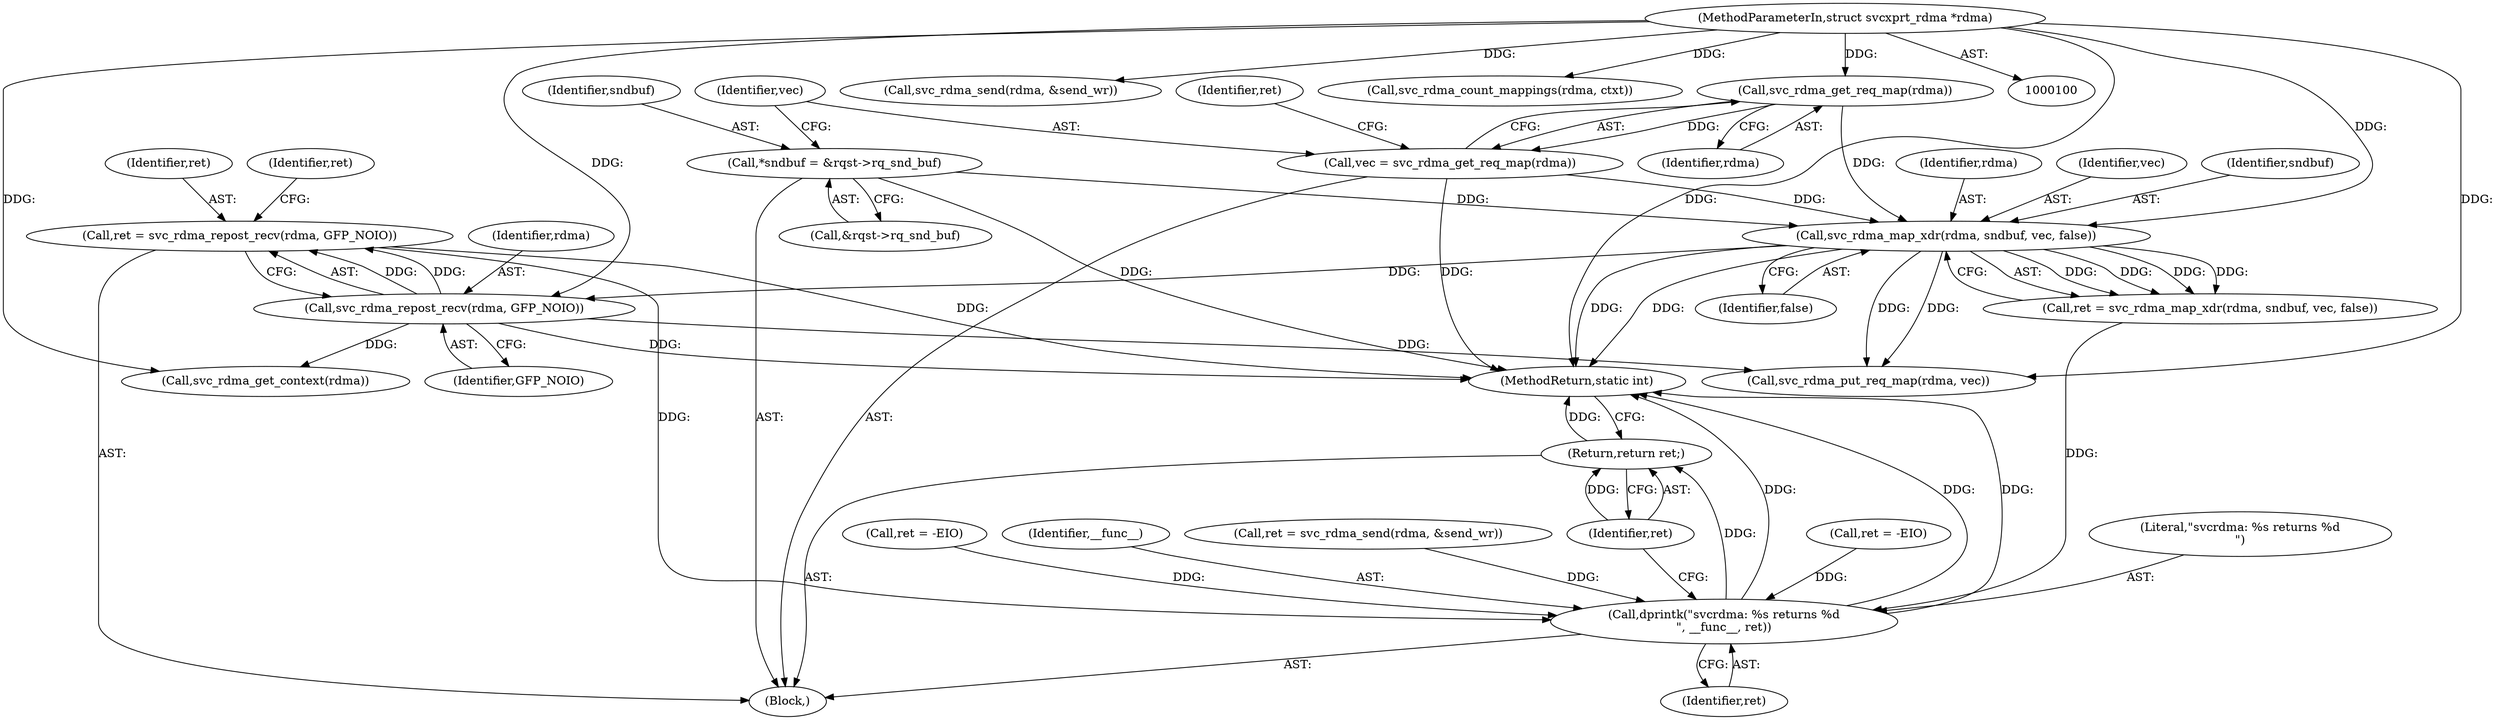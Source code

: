 digraph "1_linux_c70422f760c120480fee4de6c38804c72aa26bc1_22@API" {
"1000129" [label="(Call,ret = svc_rdma_repost_recv(rdma, GFP_NOIO))"];
"1000131" [label="(Call,svc_rdma_repost_recv(rdma, GFP_NOIO))"];
"1000121" [label="(Call,svc_rdma_map_xdr(rdma, sndbuf, vec, false))"];
"1000117" [label="(Call,svc_rdma_get_req_map(rdma))"];
"1000101" [label="(MethodParameterIn,struct svcxprt_rdma *rdma)"];
"1000105" [label="(Call,*sndbuf = &rqst->rq_snd_buf)"];
"1000115" [label="(Call,vec = svc_rdma_get_req_map(rdma))"];
"1000293" [label="(Call,dprintk(\"svcrdma: %s returns %d\n\", __func__, ret))"];
"1000297" [label="(Return,return ret;)"];
"1000139" [label="(Call,svc_rdma_get_context(rdma))"];
"1000224" [label="(Call,ret = -EIO)"];
"1000122" [label="(Identifier,rdma)"];
"1000294" [label="(Literal,\"svcrdma: %s returns %d\n\")"];
"1000130" [label="(Identifier,ret)"];
"1000297" [label="(Return,return ret;)"];
"1000284" [label="(Call,ret = -EIO)"];
"1000117" [label="(Call,svc_rdma_get_req_map(rdma))"];
"1000277" [label="(Call,svc_rdma_send(rdma, &send_wr))"];
"1000295" [label="(Identifier,__func__)"];
"1000120" [label="(Identifier,ret)"];
"1000101" [label="(MethodParameterIn,struct svcxprt_rdma *rdma)"];
"1000290" [label="(Call,svc_rdma_put_req_map(rdma, vec))"];
"1000119" [label="(Call,ret = svc_rdma_map_xdr(rdma, sndbuf, vec, false))"];
"1000118" [label="(Identifier,rdma)"];
"1000135" [label="(Identifier,ret)"];
"1000298" [label="(Identifier,ret)"];
"1000124" [label="(Identifier,vec)"];
"1000129" [label="(Call,ret = svc_rdma_repost_recv(rdma, GFP_NOIO))"];
"1000133" [label="(Identifier,GFP_NOIO)"];
"1000229" [label="(Call,svc_rdma_count_mappings(rdma, ctxt))"];
"1000131" [label="(Call,svc_rdma_repost_recv(rdma, GFP_NOIO))"];
"1000107" [label="(Call,&rqst->rq_snd_buf)"];
"1000125" [label="(Identifier,false)"];
"1000293" [label="(Call,dprintk(\"svcrdma: %s returns %d\n\", __func__, ret))"];
"1000103" [label="(Block,)"];
"1000106" [label="(Identifier,sndbuf)"];
"1000275" [label="(Call,ret = svc_rdma_send(rdma, &send_wr))"];
"1000116" [label="(Identifier,vec)"];
"1000115" [label="(Call,vec = svc_rdma_get_req_map(rdma))"];
"1000306" [label="(MethodReturn,static int)"];
"1000132" [label="(Identifier,rdma)"];
"1000105" [label="(Call,*sndbuf = &rqst->rq_snd_buf)"];
"1000121" [label="(Call,svc_rdma_map_xdr(rdma, sndbuf, vec, false))"];
"1000123" [label="(Identifier,sndbuf)"];
"1000296" [label="(Identifier,ret)"];
"1000129" -> "1000103"  [label="AST: "];
"1000129" -> "1000131"  [label="CFG: "];
"1000130" -> "1000129"  [label="AST: "];
"1000131" -> "1000129"  [label="AST: "];
"1000135" -> "1000129"  [label="CFG: "];
"1000129" -> "1000306"  [label="DDG: "];
"1000131" -> "1000129"  [label="DDG: "];
"1000131" -> "1000129"  [label="DDG: "];
"1000129" -> "1000293"  [label="DDG: "];
"1000131" -> "1000133"  [label="CFG: "];
"1000132" -> "1000131"  [label="AST: "];
"1000133" -> "1000131"  [label="AST: "];
"1000131" -> "1000306"  [label="DDG: "];
"1000121" -> "1000131"  [label="DDG: "];
"1000101" -> "1000131"  [label="DDG: "];
"1000131" -> "1000139"  [label="DDG: "];
"1000131" -> "1000290"  [label="DDG: "];
"1000121" -> "1000119"  [label="AST: "];
"1000121" -> "1000125"  [label="CFG: "];
"1000122" -> "1000121"  [label="AST: "];
"1000123" -> "1000121"  [label="AST: "];
"1000124" -> "1000121"  [label="AST: "];
"1000125" -> "1000121"  [label="AST: "];
"1000119" -> "1000121"  [label="CFG: "];
"1000121" -> "1000306"  [label="DDG: "];
"1000121" -> "1000306"  [label="DDG: "];
"1000121" -> "1000119"  [label="DDG: "];
"1000121" -> "1000119"  [label="DDG: "];
"1000121" -> "1000119"  [label="DDG: "];
"1000121" -> "1000119"  [label="DDG: "];
"1000117" -> "1000121"  [label="DDG: "];
"1000101" -> "1000121"  [label="DDG: "];
"1000105" -> "1000121"  [label="DDG: "];
"1000115" -> "1000121"  [label="DDG: "];
"1000121" -> "1000290"  [label="DDG: "];
"1000121" -> "1000290"  [label="DDG: "];
"1000117" -> "1000115"  [label="AST: "];
"1000117" -> "1000118"  [label="CFG: "];
"1000118" -> "1000117"  [label="AST: "];
"1000115" -> "1000117"  [label="CFG: "];
"1000117" -> "1000115"  [label="DDG: "];
"1000101" -> "1000117"  [label="DDG: "];
"1000101" -> "1000100"  [label="AST: "];
"1000101" -> "1000306"  [label="DDG: "];
"1000101" -> "1000139"  [label="DDG: "];
"1000101" -> "1000229"  [label="DDG: "];
"1000101" -> "1000277"  [label="DDG: "];
"1000101" -> "1000290"  [label="DDG: "];
"1000105" -> "1000103"  [label="AST: "];
"1000105" -> "1000107"  [label="CFG: "];
"1000106" -> "1000105"  [label="AST: "];
"1000107" -> "1000105"  [label="AST: "];
"1000116" -> "1000105"  [label="CFG: "];
"1000105" -> "1000306"  [label="DDG: "];
"1000115" -> "1000103"  [label="AST: "];
"1000116" -> "1000115"  [label="AST: "];
"1000120" -> "1000115"  [label="CFG: "];
"1000115" -> "1000306"  [label="DDG: "];
"1000293" -> "1000103"  [label="AST: "];
"1000293" -> "1000296"  [label="CFG: "];
"1000294" -> "1000293"  [label="AST: "];
"1000295" -> "1000293"  [label="AST: "];
"1000296" -> "1000293"  [label="AST: "];
"1000298" -> "1000293"  [label="CFG: "];
"1000293" -> "1000306"  [label="DDG: "];
"1000293" -> "1000306"  [label="DDG: "];
"1000293" -> "1000306"  [label="DDG: "];
"1000224" -> "1000293"  [label="DDG: "];
"1000284" -> "1000293"  [label="DDG: "];
"1000275" -> "1000293"  [label="DDG: "];
"1000119" -> "1000293"  [label="DDG: "];
"1000293" -> "1000297"  [label="DDG: "];
"1000297" -> "1000103"  [label="AST: "];
"1000297" -> "1000298"  [label="CFG: "];
"1000298" -> "1000297"  [label="AST: "];
"1000306" -> "1000297"  [label="CFG: "];
"1000297" -> "1000306"  [label="DDG: "];
"1000298" -> "1000297"  [label="DDG: "];
}
